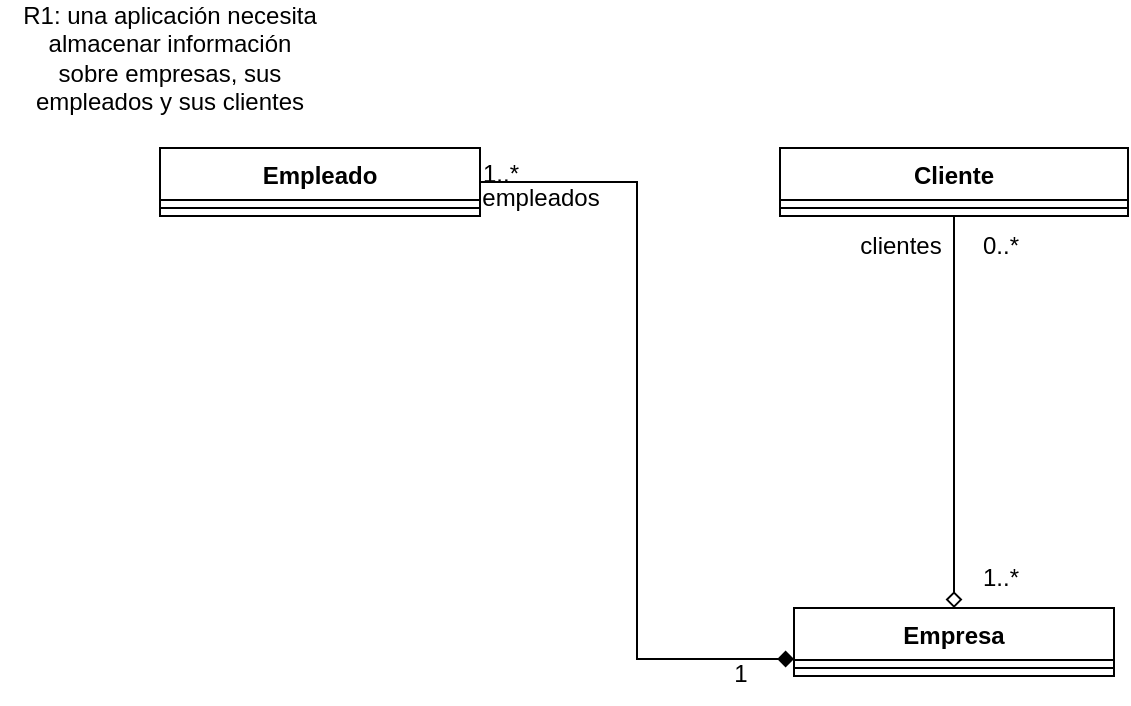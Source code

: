 <mxfile version="20.5.3" type="device" pages="4"><diagram id="t5cluPnBlm5j61Fl9h-2" name="R1"><mxGraphModel dx="898" dy="474" grid="1" gridSize="10" guides="1" tooltips="1" connect="1" arrows="1" fold="1" page="1" pageScale="1" pageWidth="827" pageHeight="1169" math="0" shadow="0"><root><mxCell id="0"/><mxCell id="1" parent="0"/><mxCell id="L_WEUfZqtKu5ZBI4XjZA-14" style="edgeStyle=orthogonalEdgeStyle;rounded=0;orthogonalLoop=1;jettySize=auto;html=1;endArrow=diamond;endFill=1;entryX=0;entryY=0.75;entryDx=0;entryDy=0;" edge="1" parent="1" source="L_WEUfZqtKu5ZBI4XjZA-1" target="L_WEUfZqtKu5ZBI4XjZA-9"><mxGeometry relative="1" as="geometry"><mxPoint x="427" y="359" as="targetPoint"/></mxGeometry></mxCell><mxCell id="L_WEUfZqtKu5ZBI4XjZA-1" value="Empleado" style="swimlane;fontStyle=1;align=center;verticalAlign=top;childLayout=stackLayout;horizontal=1;startSize=26;horizontalStack=0;resizeParent=1;resizeParentMax=0;resizeLast=0;collapsible=1;marginBottom=0;" vertex="1" parent="1"><mxGeometry x="110" y="90" width="160" height="34" as="geometry"/></mxCell><mxCell id="L_WEUfZqtKu5ZBI4XjZA-3" value="" style="line;strokeWidth=1;fillColor=none;align=left;verticalAlign=middle;spacingTop=-1;spacingLeft=3;spacingRight=3;rotatable=0;labelPosition=right;points=[];portConstraint=eastwest;strokeColor=inherit;" vertex="1" parent="L_WEUfZqtKu5ZBI4XjZA-1"><mxGeometry y="26" width="160" height="8" as="geometry"/></mxCell><mxCell id="L_WEUfZqtKu5ZBI4XjZA-13" style="edgeStyle=orthogonalEdgeStyle;rounded=0;orthogonalLoop=1;jettySize=auto;html=1;entryX=0.5;entryY=0;entryDx=0;entryDy=0;endArrow=diamond;endFill=0;" edge="1" parent="1" source="L_WEUfZqtKu5ZBI4XjZA-5" target="L_WEUfZqtKu5ZBI4XjZA-9"><mxGeometry relative="1" as="geometry"/></mxCell><mxCell id="L_WEUfZqtKu5ZBI4XjZA-5" value="Cliente" style="swimlane;fontStyle=1;align=center;verticalAlign=top;childLayout=stackLayout;horizontal=1;startSize=26;horizontalStack=0;resizeParent=1;resizeParentMax=0;resizeLast=0;collapsible=1;marginBottom=0;" vertex="1" parent="1"><mxGeometry x="420" y="90" width="174" height="34" as="geometry"/></mxCell><mxCell id="L_WEUfZqtKu5ZBI4XjZA-7" value="" style="line;strokeWidth=1;fillColor=none;align=left;verticalAlign=middle;spacingTop=-1;spacingLeft=3;spacingRight=3;rotatable=0;labelPosition=right;points=[];portConstraint=eastwest;strokeColor=inherit;" vertex="1" parent="L_WEUfZqtKu5ZBI4XjZA-5"><mxGeometry y="26" width="174" height="8" as="geometry"/></mxCell><mxCell id="L_WEUfZqtKu5ZBI4XjZA-9" value="Empresa" style="swimlane;fontStyle=1;align=center;verticalAlign=top;childLayout=stackLayout;horizontal=1;startSize=26;horizontalStack=0;resizeParent=1;resizeParentMax=0;resizeLast=0;collapsible=1;marginBottom=0;" vertex="1" parent="1"><mxGeometry x="427" y="320" width="160" height="34" as="geometry"/></mxCell><mxCell id="L_WEUfZqtKu5ZBI4XjZA-11" value="" style="line;strokeWidth=1;fillColor=none;align=left;verticalAlign=middle;spacingTop=-1;spacingLeft=3;spacingRight=3;rotatable=0;labelPosition=right;points=[];portConstraint=eastwest;strokeColor=inherit;" vertex="1" parent="L_WEUfZqtKu5ZBI4XjZA-9"><mxGeometry y="26" width="160" height="8" as="geometry"/></mxCell><mxCell id="L_WEUfZqtKu5ZBI4XjZA-15" value="0..*" style="text;html=1;align=center;verticalAlign=middle;resizable=0;points=[];autosize=1;strokeColor=none;fillColor=none;" vertex="1" parent="1"><mxGeometry x="510" y="124" width="40" height="30" as="geometry"/></mxCell><mxCell id="L_WEUfZqtKu5ZBI4XjZA-16" value="1..*" style="text;html=1;align=center;verticalAlign=middle;resizable=0;points=[];autosize=1;strokeColor=none;fillColor=none;" vertex="1" parent="1"><mxGeometry x="510" y="290" width="40" height="30" as="geometry"/></mxCell><mxCell id="L_WEUfZqtKu5ZBI4XjZA-17" value="1..*" style="text;html=1;align=center;verticalAlign=middle;resizable=0;points=[];autosize=1;strokeColor=none;fillColor=none;" vertex="1" parent="1"><mxGeometry x="260" y="88" width="40" height="30" as="geometry"/></mxCell><mxCell id="L_WEUfZqtKu5ZBI4XjZA-18" value="1" style="text;html=1;align=center;verticalAlign=middle;resizable=0;points=[];autosize=1;strokeColor=none;fillColor=none;" vertex="1" parent="1"><mxGeometry x="385" y="338" width="30" height="30" as="geometry"/></mxCell><mxCell id="L_WEUfZqtKu5ZBI4XjZA-19" value="empleados" style="text;html=1;align=center;verticalAlign=middle;resizable=0;points=[];autosize=1;strokeColor=none;fillColor=none;" vertex="1" parent="1"><mxGeometry x="260" y="100" width="80" height="30" as="geometry"/></mxCell><mxCell id="L_WEUfZqtKu5ZBI4XjZA-20" value="clientes" style="text;html=1;align=center;verticalAlign=middle;resizable=0;points=[];autosize=1;strokeColor=none;fillColor=none;" vertex="1" parent="1"><mxGeometry x="450" y="124" width="60" height="30" as="geometry"/></mxCell><mxCell id="A2zDpz0VAvA2hqYXGRoM-1" value="R1: una aplicación necesita&lt;br/&gt;almacenar información&lt;br/&gt;sobre empresas, sus&lt;br/&gt;empleados y sus clientes" style="text;html=1;strokeColor=none;fillColor=none;align=center;verticalAlign=middle;whiteSpace=wrap;rounded=0;" vertex="1" parent="1"><mxGeometry x="30" y="30" width="170" height="30" as="geometry"/></mxCell></root></mxGraphModel></diagram><diagram name="R2 R3" id="7oOdJFLWXfIj_18Elm23"><mxGraphModel dx="898" dy="474" grid="1" gridSize="10" guides="1" tooltips="1" connect="1" arrows="1" fold="1" page="1" pageScale="1" pageWidth="827" pageHeight="1169" math="0" shadow="0"><root><mxCell id="h-1d91LrhOlAJXCHu5V1-0"/><mxCell id="h-1d91LrhOlAJXCHu5V1-1" parent="h-1d91LrhOlAJXCHu5V1-0"/><mxCell id="h-1d91LrhOlAJXCHu5V1-2" style="edgeStyle=orthogonalEdgeStyle;rounded=0;orthogonalLoop=1;jettySize=auto;html=1;endArrow=diamond;endFill=1;entryX=0;entryY=0.5;entryDx=0;entryDy=0;" edge="1" parent="h-1d91LrhOlAJXCHu5V1-1" source="h-1d91LrhOlAJXCHu5V1-3" target="h-1d91LrhOlAJXCHu5V1-12"><mxGeometry relative="1" as="geometry"><mxPoint x="477" y="559" as="targetPoint"/></mxGeometry></mxCell><mxCell id="D9AlbwHzsl8uLEna0sPx-5" style="edgeStyle=orthogonalEdgeStyle;rounded=0;orthogonalLoop=1;jettySize=auto;html=1;entryX=0.451;entryY=0.989;entryDx=0;entryDy=0;entryPerimeter=0;endArrow=block;endFill=0;" edge="1" parent="h-1d91LrhOlAJXCHu5V1-1" source="h-1d91LrhOlAJXCHu5V1-3" target="D9AlbwHzsl8uLEna0sPx-2"><mxGeometry relative="1" as="geometry"/></mxCell><mxCell id="h-1d91LrhOlAJXCHu5V1-3" value="Empleado" style="swimlane;fontStyle=1;align=center;verticalAlign=top;childLayout=stackLayout;horizontal=1;startSize=26;horizontalStack=0;resizeParent=1;resizeParentMax=0;resizeLast=0;collapsible=1;marginBottom=0;" vertex="1" parent="h-1d91LrhOlAJXCHu5V1-1"><mxGeometry x="160" y="290" width="160" height="60" as="geometry"/></mxCell><mxCell id="h-1d91LrhOlAJXCHu5V1-4" value="- sueldoBruto: double" style="text;strokeColor=none;fillColor=none;align=left;verticalAlign=top;spacingLeft=4;spacingRight=4;overflow=hidden;rotatable=0;points=[[0,0.5],[1,0.5]];portConstraint=eastwest;" vertex="1" parent="h-1d91LrhOlAJXCHu5V1-3"><mxGeometry y="26" width="160" height="26" as="geometry"/></mxCell><mxCell id="h-1d91LrhOlAJXCHu5V1-5" value="" style="line;strokeWidth=1;fillColor=none;align=left;verticalAlign=middle;spacingTop=-1;spacingLeft=3;spacingRight=3;rotatable=0;labelPosition=right;points=[];portConstraint=eastwest;strokeColor=inherit;" vertex="1" parent="h-1d91LrhOlAJXCHu5V1-3"><mxGeometry y="52" width="160" height="8" as="geometry"/></mxCell><mxCell id="h-1d91LrhOlAJXCHu5V1-7" style="edgeStyle=orthogonalEdgeStyle;rounded=0;orthogonalLoop=1;jettySize=auto;html=1;entryX=0.5;entryY=0;entryDx=0;entryDy=0;endArrow=diamond;endFill=0;" edge="1" parent="h-1d91LrhOlAJXCHu5V1-1" source="h-1d91LrhOlAJXCHu5V1-8" target="h-1d91LrhOlAJXCHu5V1-12"><mxGeometry relative="1" as="geometry"/></mxCell><mxCell id="D9AlbwHzsl8uLEna0sPx-6" style="edgeStyle=orthogonalEdgeStyle;rounded=0;orthogonalLoop=1;jettySize=auto;html=1;entryX=0.51;entryY=0.989;entryDx=0;entryDy=0;entryPerimeter=0;endArrow=block;endFill=0;" edge="1" parent="h-1d91LrhOlAJXCHu5V1-1" source="h-1d91LrhOlAJXCHu5V1-8" target="D9AlbwHzsl8uLEna0sPx-2"><mxGeometry relative="1" as="geometry"/></mxCell><mxCell id="h-1d91LrhOlAJXCHu5V1-8" value="Cliente" style="swimlane;fontStyle=1;align=center;verticalAlign=top;childLayout=stackLayout;horizontal=1;startSize=26;horizontalStack=0;resizeParent=1;resizeParentMax=0;resizeLast=0;collapsible=1;marginBottom=0;" vertex="1" parent="h-1d91LrhOlAJXCHu5V1-1"><mxGeometry x="470" y="290" width="174" height="34" as="geometry"/></mxCell><mxCell id="h-1d91LrhOlAJXCHu5V1-10" value="" style="line;strokeWidth=1;fillColor=none;align=left;verticalAlign=middle;spacingTop=-1;spacingLeft=3;spacingRight=3;rotatable=0;labelPosition=right;points=[];portConstraint=eastwest;strokeColor=inherit;" vertex="1" parent="h-1d91LrhOlAJXCHu5V1-8"><mxGeometry y="26" width="174" height="8" as="geometry"/></mxCell><mxCell id="h-1d91LrhOlAJXCHu5V1-12" value="Empresa" style="swimlane;fontStyle=1;align=center;verticalAlign=top;childLayout=stackLayout;horizontal=1;startSize=26;horizontalStack=0;resizeParent=1;resizeParentMax=0;resizeLast=0;collapsible=1;marginBottom=0;" vertex="1" parent="h-1d91LrhOlAJXCHu5V1-1"><mxGeometry x="477" y="520" width="160" height="34" as="geometry"/></mxCell><mxCell id="h-1d91LrhOlAJXCHu5V1-14" value="" style="line;strokeWidth=1;fillColor=none;align=left;verticalAlign=middle;spacingTop=-1;spacingLeft=3;spacingRight=3;rotatable=0;labelPosition=right;points=[];portConstraint=eastwest;strokeColor=inherit;" vertex="1" parent="h-1d91LrhOlAJXCHu5V1-12"><mxGeometry y="26" width="160" height="8" as="geometry"/></mxCell><mxCell id="h-1d91LrhOlAJXCHu5V1-16" value="0..*" style="text;html=1;align=center;verticalAlign=middle;resizable=0;points=[];autosize=1;strokeColor=none;fillColor=none;" vertex="1" parent="h-1d91LrhOlAJXCHu5V1-1"><mxGeometry x="560" y="325" width="40" height="30" as="geometry"/></mxCell><mxCell id="h-1d91LrhOlAJXCHu5V1-17" value="1..*" style="text;html=1;align=center;verticalAlign=middle;resizable=0;points=[];autosize=1;strokeColor=none;fillColor=none;" vertex="1" parent="h-1d91LrhOlAJXCHu5V1-1"><mxGeometry x="560" y="490" width="40" height="30" as="geometry"/></mxCell><mxCell id="h-1d91LrhOlAJXCHu5V1-18" value="1..*" style="text;html=1;align=center;verticalAlign=middle;resizable=0;points=[];autosize=1;strokeColor=none;fillColor=none;" vertex="1" parent="h-1d91LrhOlAJXCHu5V1-1"><mxGeometry x="320" y="292" width="40" height="30" as="geometry"/></mxCell><mxCell id="h-1d91LrhOlAJXCHu5V1-19" value="1" style="text;html=1;align=center;verticalAlign=middle;resizable=0;points=[];autosize=1;strokeColor=none;fillColor=none;" vertex="1" parent="h-1d91LrhOlAJXCHu5V1-1"><mxGeometry x="435" y="535" width="30" height="30" as="geometry"/></mxCell><mxCell id="h-1d91LrhOlAJXCHu5V1-20" value="empleados" style="text;html=1;align=center;verticalAlign=middle;resizable=0;points=[];autosize=1;strokeColor=none;fillColor=none;" vertex="1" parent="h-1d91LrhOlAJXCHu5V1-1"><mxGeometry x="310" y="320" width="80" height="30" as="geometry"/></mxCell><mxCell id="h-1d91LrhOlAJXCHu5V1-21" value="clientes" style="text;html=1;align=center;verticalAlign=middle;resizable=0;points=[];autosize=1;strokeColor=none;fillColor=none;" vertex="1" parent="h-1d91LrhOlAJXCHu5V1-1"><mxGeometry x="500" y="322" width="60" height="30" as="geometry"/></mxCell><mxCell id="D9AlbwHzsl8uLEna0sPx-0" value="Persona" style="swimlane;fontStyle=1;align=center;verticalAlign=top;childLayout=stackLayout;horizontal=1;startSize=26;horizontalStack=0;resizeParent=1;resizeParentMax=0;resizeLast=0;collapsible=1;marginBottom=0;" vertex="1" parent="h-1d91LrhOlAJXCHu5V1-1"><mxGeometry x="310" y="130" width="174" height="86" as="geometry"/></mxCell><mxCell id="D9AlbwHzsl8uLEna0sPx-1" value="- nombres: String" style="text;strokeColor=none;fillColor=none;align=left;verticalAlign=top;spacingLeft=4;spacingRight=4;overflow=hidden;rotatable=0;points=[[0,0.5],[1,0.5]];portConstraint=eastwest;" vertex="1" parent="D9AlbwHzsl8uLEna0sPx-0"><mxGeometry y="26" width="174" height="26" as="geometry"/></mxCell><mxCell id="D9AlbwHzsl8uLEna0sPx-4" value="- edad: int" style="text;strokeColor=none;fillColor=none;align=left;verticalAlign=top;spacingLeft=4;spacingRight=4;overflow=hidden;rotatable=0;points=[[0,0.5],[1,0.5]];portConstraint=eastwest;" vertex="1" parent="D9AlbwHzsl8uLEna0sPx-0"><mxGeometry y="52" width="174" height="26" as="geometry"/></mxCell><mxCell id="D9AlbwHzsl8uLEna0sPx-2" value="" style="line;strokeWidth=1;fillColor=none;align=left;verticalAlign=middle;spacingTop=-1;spacingLeft=3;spacingRight=3;rotatable=0;labelPosition=right;points=[];portConstraint=eastwest;strokeColor=inherit;" vertex="1" parent="D9AlbwHzsl8uLEna0sPx-0"><mxGeometry y="78" width="174" height="8" as="geometry"/></mxCell><mxCell id="cVD5ZEuH5vF8RC5KRi1M-0" value="&lt;div style=&quot;text-align: justify;&quot;&gt;&lt;span style=&quot;background-color: initial;&quot;&gt;R2: empleados y clientes se caracterizan&lt;/span&gt;&lt;/div&gt;&lt;div style=&quot;text-align: justify;&quot;&gt;&lt;span style=&quot;background-color: initial;&quot;&gt;&amp;nbsp;por su nombre &lt;/span&gt;&lt;span style=&quot;background-color: initial;&quot;&gt;y edad&lt;/span&gt;&lt;/div&gt;&lt;div style=&quot;text-align: justify;&quot;&gt;&lt;br&gt;&lt;/div&gt;&lt;div style=&quot;text-align: justify;&quot;&gt;&lt;br&gt;&lt;/div&gt;&lt;div style=&quot;text-align: justify;&quot;&gt;&lt;span style=&quot;background-color: initial;&quot;&gt;R3: los empleados tienen&lt;/span&gt;&lt;/div&gt;&lt;div style=&quot;text-align: justify;&quot;&gt;&lt;span style=&quot;background-color: initial;&quot;&gt;un sueldo bruto&lt;/span&gt;&lt;/div&gt;" style="text;html=1;align=center;verticalAlign=middle;resizable=0;points=[];autosize=1;strokeColor=none;fillColor=none;" vertex="1" parent="h-1d91LrhOlAJXCHu5V1-1"><mxGeometry x="30" y="90" width="240" height="100" as="geometry"/></mxCell></root></mxGraphModel></diagram><diagram name="R4" id="Sr4aMM4eLdXKQzmvsHSt"><mxGraphModel dx="898" dy="474" grid="1" gridSize="10" guides="1" tooltips="1" connect="1" arrows="1" fold="1" page="1" pageScale="1" pageWidth="827" pageHeight="1169" math="0" shadow="0"><root><mxCell id="KOerYk8oaX-tLLwK0LRG-0"/><mxCell id="KOerYk8oaX-tLLwK0LRG-1" parent="KOerYk8oaX-tLLwK0LRG-0"/><mxCell id="KOerYk8oaX-tLLwK0LRG-2" style="edgeStyle=orthogonalEdgeStyle;rounded=0;orthogonalLoop=1;jettySize=auto;html=1;endArrow=diamond;endFill=1;entryX=0;entryY=0.5;entryDx=0;entryDy=0;" edge="1" parent="KOerYk8oaX-tLLwK0LRG-1" source="KOerYk8oaX-tLLwK0LRG-4" target="KOerYk8oaX-tLLwK0LRG-11"><mxGeometry relative="1" as="geometry"><mxPoint x="477" y="559" as="targetPoint"/></mxGeometry></mxCell><mxCell id="KOerYk8oaX-tLLwK0LRG-3" style="edgeStyle=orthogonalEdgeStyle;rounded=0;orthogonalLoop=1;jettySize=auto;html=1;entryX=0.451;entryY=0.989;entryDx=0;entryDy=0;entryPerimeter=0;endArrow=block;endFill=0;" edge="1" parent="KOerYk8oaX-tLLwK0LRG-1" source="KOerYk8oaX-tLLwK0LRG-4" target="KOerYk8oaX-tLLwK0LRG-22"><mxGeometry relative="1" as="geometry"/></mxCell><mxCell id="KOerYk8oaX-tLLwK0LRG-4" value="Empleado" style="swimlane;fontStyle=1;align=center;verticalAlign=top;childLayout=stackLayout;horizontal=1;startSize=26;horizontalStack=0;resizeParent=1;resizeParentMax=0;resizeLast=0;collapsible=1;marginBottom=0;" vertex="1" parent="KOerYk8oaX-tLLwK0LRG-1"><mxGeometry x="160" y="290" width="160" height="60" as="geometry"/></mxCell><mxCell id="KOerYk8oaX-tLLwK0LRG-5" value="- sueldoBruto: double" style="text;strokeColor=none;fillColor=none;align=left;verticalAlign=top;spacingLeft=4;spacingRight=4;overflow=hidden;rotatable=0;points=[[0,0.5],[1,0.5]];portConstraint=eastwest;" vertex="1" parent="KOerYk8oaX-tLLwK0LRG-4"><mxGeometry y="26" width="160" height="26" as="geometry"/></mxCell><mxCell id="KOerYk8oaX-tLLwK0LRG-6" value="" style="line;strokeWidth=1;fillColor=none;align=left;verticalAlign=middle;spacingTop=-1;spacingLeft=3;spacingRight=3;rotatable=0;labelPosition=right;points=[];portConstraint=eastwest;strokeColor=inherit;" vertex="1" parent="KOerYk8oaX-tLLwK0LRG-4"><mxGeometry y="52" width="160" height="8" as="geometry"/></mxCell><mxCell id="KOerYk8oaX-tLLwK0LRG-7" style="edgeStyle=orthogonalEdgeStyle;rounded=0;orthogonalLoop=1;jettySize=auto;html=1;entryX=0.5;entryY=0;entryDx=0;entryDy=0;endArrow=diamond;endFill=0;" edge="1" parent="KOerYk8oaX-tLLwK0LRG-1" source="KOerYk8oaX-tLLwK0LRG-9" target="KOerYk8oaX-tLLwK0LRG-11"><mxGeometry relative="1" as="geometry"/></mxCell><mxCell id="KOerYk8oaX-tLLwK0LRG-8" style="edgeStyle=orthogonalEdgeStyle;rounded=0;orthogonalLoop=1;jettySize=auto;html=1;entryX=0.51;entryY=0.989;entryDx=0;entryDy=0;entryPerimeter=0;endArrow=block;endFill=0;" edge="1" parent="KOerYk8oaX-tLLwK0LRG-1" source="KOerYk8oaX-tLLwK0LRG-9" target="KOerYk8oaX-tLLwK0LRG-22"><mxGeometry relative="1" as="geometry"/></mxCell><mxCell id="KOerYk8oaX-tLLwK0LRG-9" value="Cliente" style="swimlane;fontStyle=1;align=center;verticalAlign=top;childLayout=stackLayout;horizontal=1;startSize=26;horizontalStack=0;resizeParent=1;resizeParentMax=0;resizeLast=0;collapsible=1;marginBottom=0;" vertex="1" parent="KOerYk8oaX-tLLwK0LRG-1"><mxGeometry x="470" y="290" width="174" height="34" as="geometry"/></mxCell><mxCell id="KOerYk8oaX-tLLwK0LRG-10" value="" style="line;strokeWidth=1;fillColor=none;align=left;verticalAlign=middle;spacingTop=-1;spacingLeft=3;spacingRight=3;rotatable=0;labelPosition=right;points=[];portConstraint=eastwest;strokeColor=inherit;" vertex="1" parent="KOerYk8oaX-tLLwK0LRG-9"><mxGeometry y="26" width="174" height="8" as="geometry"/></mxCell><mxCell id="KOerYk8oaX-tLLwK0LRG-11" value="Empresa" style="swimlane;fontStyle=1;align=center;verticalAlign=top;childLayout=stackLayout;horizontal=1;startSize=26;horizontalStack=0;resizeParent=1;resizeParentMax=0;resizeLast=0;collapsible=1;marginBottom=0;" vertex="1" parent="KOerYk8oaX-tLLwK0LRG-1"><mxGeometry x="477" y="520" width="160" height="34" as="geometry"/></mxCell><mxCell id="KOerYk8oaX-tLLwK0LRG-12" value="" style="line;strokeWidth=1;fillColor=none;align=left;verticalAlign=middle;spacingTop=-1;spacingLeft=3;spacingRight=3;rotatable=0;labelPosition=right;points=[];portConstraint=eastwest;strokeColor=inherit;" vertex="1" parent="KOerYk8oaX-tLLwK0LRG-11"><mxGeometry y="26" width="160" height="8" as="geometry"/></mxCell><mxCell id="KOerYk8oaX-tLLwK0LRG-13" value="0..*" style="text;html=1;align=center;verticalAlign=middle;resizable=0;points=[];autosize=1;strokeColor=none;fillColor=none;" vertex="1" parent="KOerYk8oaX-tLLwK0LRG-1"><mxGeometry x="560" y="325" width="40" height="30" as="geometry"/></mxCell><mxCell id="KOerYk8oaX-tLLwK0LRG-14" value="1..*" style="text;html=1;align=center;verticalAlign=middle;resizable=0;points=[];autosize=1;strokeColor=none;fillColor=none;" vertex="1" parent="KOerYk8oaX-tLLwK0LRG-1"><mxGeometry x="560" y="490" width="40" height="30" as="geometry"/></mxCell><mxCell id="KOerYk8oaX-tLLwK0LRG-15" value="1..*" style="text;html=1;align=center;verticalAlign=middle;resizable=0;points=[];autosize=1;strokeColor=none;fillColor=none;" vertex="1" parent="KOerYk8oaX-tLLwK0LRG-1"><mxGeometry x="320" y="292" width="40" height="30" as="geometry"/></mxCell><mxCell id="KOerYk8oaX-tLLwK0LRG-16" value="1" style="text;html=1;align=center;verticalAlign=middle;resizable=0;points=[];autosize=1;strokeColor=none;fillColor=none;" vertex="1" parent="KOerYk8oaX-tLLwK0LRG-1"><mxGeometry x="435" y="535" width="30" height="30" as="geometry"/></mxCell><mxCell id="KOerYk8oaX-tLLwK0LRG-17" value="empleados" style="text;html=1;align=center;verticalAlign=middle;resizable=0;points=[];autosize=1;strokeColor=none;fillColor=none;" vertex="1" parent="KOerYk8oaX-tLLwK0LRG-1"><mxGeometry x="310" y="320" width="80" height="30" as="geometry"/></mxCell><mxCell id="KOerYk8oaX-tLLwK0LRG-18" value="clientes" style="text;html=1;align=center;verticalAlign=middle;resizable=0;points=[];autosize=1;strokeColor=none;fillColor=none;" vertex="1" parent="KOerYk8oaX-tLLwK0LRG-1"><mxGeometry x="500" y="322" width="60" height="30" as="geometry"/></mxCell><mxCell id="KOerYk8oaX-tLLwK0LRG-19" value="Persona" style="swimlane;fontStyle=1;align=center;verticalAlign=top;childLayout=stackLayout;horizontal=1;startSize=26;horizontalStack=0;resizeParent=1;resizeParentMax=0;resizeLast=0;collapsible=1;marginBottom=0;" vertex="1" parent="KOerYk8oaX-tLLwK0LRG-1"><mxGeometry x="310" y="130" width="174" height="86" as="geometry"/></mxCell><mxCell id="KOerYk8oaX-tLLwK0LRG-20" value="- nombres: String" style="text;strokeColor=none;fillColor=none;align=left;verticalAlign=top;spacingLeft=4;spacingRight=4;overflow=hidden;rotatable=0;points=[[0,0.5],[1,0.5]];portConstraint=eastwest;" vertex="1" parent="KOerYk8oaX-tLLwK0LRG-19"><mxGeometry y="26" width="174" height="26" as="geometry"/></mxCell><mxCell id="KOerYk8oaX-tLLwK0LRG-21" value="- edad: int" style="text;strokeColor=none;fillColor=none;align=left;verticalAlign=top;spacingLeft=4;spacingRight=4;overflow=hidden;rotatable=0;points=[[0,0.5],[1,0.5]];portConstraint=eastwest;" vertex="1" parent="KOerYk8oaX-tLLwK0LRG-19"><mxGeometry y="52" width="174" height="26" as="geometry"/></mxCell><mxCell id="KOerYk8oaX-tLLwK0LRG-22" value="" style="line;strokeWidth=1;fillColor=none;align=left;verticalAlign=middle;spacingTop=-1;spacingLeft=3;spacingRight=3;rotatable=0;labelPosition=right;points=[];portConstraint=eastwest;strokeColor=inherit;" vertex="1" parent="KOerYk8oaX-tLLwK0LRG-19"><mxGeometry y="78" width="174" height="8" as="geometry"/></mxCell><mxCell id="KOerYk8oaX-tLLwK0LRG-23" value="&lt;div style=&quot;text-align: justify;&quot;&gt;R4: los empleados que son&lt;br&gt;directivos tienen&amp;nbsp;&lt;span style=&quot;background-color: initial;&quot;&gt;una&amp;nbsp;&lt;/span&gt;&lt;span style=&quot;background-color: initial;&quot;&gt;categoría&amp;nbsp;&lt;/span&gt;&lt;/div&gt;&lt;div style=&quot;text-align: justify;&quot;&gt;&lt;span style=&quot;background-color: initial;&quot;&gt;y un conjunto de&amp;nbsp;&lt;/span&gt;&lt;span style=&quot;background-color: initial;&quot;&gt;empleados&amp;nbsp;&lt;/span&gt;&lt;/div&gt;&lt;div style=&quot;text-align: justify;&quot;&gt;&lt;span style=&quot;background-color: initial;&quot;&gt;subordinados&amp;nbsp;&lt;/span&gt;&lt;/div&gt;" style="text;html=1;align=center;verticalAlign=middle;resizable=0;points=[];autosize=1;strokeColor=none;fillColor=none;" vertex="1" parent="KOerYk8oaX-tLLwK0LRG-1"><mxGeometry x="20" y="80" width="190" height="70" as="geometry"/></mxCell><mxCell id="dwlngY9ZnP5sfJVlByjN-3" style="edgeStyle=orthogonalEdgeStyle;rounded=0;orthogonalLoop=1;jettySize=auto;html=1;entryX=0.5;entryY=1;entryDx=0;entryDy=0;endArrow=block;endFill=0;" edge="1" parent="KOerYk8oaX-tLLwK0LRG-1" source="dwlngY9ZnP5sfJVlByjN-0" target="KOerYk8oaX-tLLwK0LRG-4"><mxGeometry relative="1" as="geometry"/></mxCell><mxCell id="dwlngY9ZnP5sfJVlByjN-0" value="Directivo" style="swimlane;fontStyle=1;align=center;verticalAlign=top;childLayout=stackLayout;horizontal=1;startSize=26;horizontalStack=0;resizeParent=1;resizeParentMax=0;resizeLast=0;collapsible=1;marginBottom=0;" vertex="1" parent="KOerYk8oaX-tLLwK0LRG-1"><mxGeometry x="160" y="430" width="160" height="60" as="geometry"/></mxCell><mxCell id="dwlngY9ZnP5sfJVlByjN-1" value="- categoria: String" style="text;strokeColor=none;fillColor=none;align=left;verticalAlign=top;spacingLeft=4;spacingRight=4;overflow=hidden;rotatable=0;points=[[0,0.5],[1,0.5]];portConstraint=eastwest;" vertex="1" parent="dwlngY9ZnP5sfJVlByjN-0"><mxGeometry y="26" width="160" height="26" as="geometry"/></mxCell><mxCell id="dwlngY9ZnP5sfJVlByjN-2" value="" style="line;strokeWidth=1;fillColor=none;align=left;verticalAlign=middle;spacingTop=-1;spacingLeft=3;spacingRight=3;rotatable=0;labelPosition=right;points=[];portConstraint=eastwest;strokeColor=inherit;" vertex="1" parent="dwlngY9ZnP5sfJVlByjN-0"><mxGeometry y="52" width="160" height="8" as="geometry"/></mxCell><mxCell id="7neHMzvtP7EhkMni33HX-0" style="edgeStyle=orthogonalEdgeStyle;rounded=0;orthogonalLoop=1;jettySize=auto;html=1;entryX=0.006;entryY=0.066;entryDx=0;entryDy=0;entryPerimeter=0;endArrow=open;endFill=0;" edge="1" parent="KOerYk8oaX-tLLwK0LRG-1" source="dwlngY9ZnP5sfJVlByjN-1" target="KOerYk8oaX-tLLwK0LRG-5"><mxGeometry relative="1" as="geometry"><Array as="points"><mxPoint x="80" y="469"/><mxPoint x="80" y="318"/></Array></mxGeometry></mxCell><mxCell id="7neHMzvtP7EhkMni33HX-1" value="subordinados" style="text;html=1;align=center;verticalAlign=middle;resizable=0;points=[];autosize=1;strokeColor=none;fillColor=none;" vertex="1" parent="KOerYk8oaX-tLLwK0LRG-1"><mxGeometry x="65" y="290" width="100" height="30" as="geometry"/></mxCell><mxCell id="7neHMzvtP7EhkMni33HX-2" value="0..*" style="text;html=1;align=center;verticalAlign=middle;resizable=0;points=[];autosize=1;strokeColor=none;fillColor=none;" vertex="1" parent="KOerYk8oaX-tLLwK0LRG-1"><mxGeometry x="125" y="320" width="40" height="30" as="geometry"/></mxCell><mxCell id="7neHMzvtP7EhkMni33HX-3" value="0..*" style="text;html=1;align=center;verticalAlign=middle;resizable=0;points=[];autosize=1;strokeColor=none;fillColor=none;" vertex="1" parent="KOerYk8oaX-tLLwK0LRG-1"><mxGeometry x="125" y="440" width="40" height="30" as="geometry"/></mxCell></root></mxGraphModel></diagram><diagram name="R5 R6" id="Q0ERNdc3pYIoOiDzMi4g"><mxGraphModel dx="898" dy="474" grid="1" gridSize="10" guides="1" tooltips="1" connect="1" arrows="1" fold="1" page="1" pageScale="1" pageWidth="827" pageHeight="1169" math="0" shadow="0"><root><mxCell id="LeOUHtOhDqW4kwaBwwGe-0"/><mxCell id="LeOUHtOhDqW4kwaBwwGe-1" parent="LeOUHtOhDqW4kwaBwwGe-0"/><mxCell id="LeOUHtOhDqW4kwaBwwGe-2" style="edgeStyle=orthogonalEdgeStyle;rounded=0;orthogonalLoop=1;jettySize=auto;html=1;endArrow=diamond;endFill=1;entryX=0;entryY=0.5;entryDx=0;entryDy=0;" edge="1" parent="LeOUHtOhDqW4kwaBwwGe-1" source="LeOUHtOhDqW4kwaBwwGe-4" target="LeOUHtOhDqW4kwaBwwGe-11"><mxGeometry relative="1" as="geometry"><mxPoint x="477" y="559" as="targetPoint"/></mxGeometry></mxCell><mxCell id="LeOUHtOhDqW4kwaBwwGe-3" style="edgeStyle=orthogonalEdgeStyle;rounded=0;orthogonalLoop=1;jettySize=auto;html=1;entryX=0.439;entryY=0.99;entryDx=0;entryDy=0;entryPerimeter=0;endArrow=block;endFill=0;" edge="1" parent="LeOUHtOhDqW4kwaBwwGe-1" source="LeOUHtOhDqW4kwaBwwGe-4" target="jPHg4550nlelTKZan0Ga-0"><mxGeometry relative="1" as="geometry"/></mxCell><mxCell id="LeOUHtOhDqW4kwaBwwGe-4" value="Empleado" style="swimlane;fontStyle=1;align=center;verticalAlign=top;childLayout=stackLayout;horizontal=1;startSize=26;horizontalStack=0;resizeParent=1;resizeParentMax=0;resizeLast=0;collapsible=1;marginBottom=0;" vertex="1" parent="LeOUHtOhDqW4kwaBwwGe-1"><mxGeometry x="160" y="290" width="180" height="86" as="geometry"/></mxCell><mxCell id="LeOUHtOhDqW4kwaBwwGe-5" value="- sueldoBruto: double" style="text;strokeColor=none;fillColor=none;align=left;verticalAlign=top;spacingLeft=4;spacingRight=4;overflow=hidden;rotatable=0;points=[[0,0.5],[1,0.5]];portConstraint=eastwest;" vertex="1" parent="LeOUHtOhDqW4kwaBwwGe-4"><mxGeometry y="26" width="180" height="26" as="geometry"/></mxCell><mxCell id="LeOUHtOhDqW4kwaBwwGe-6" value="" style="line;strokeWidth=1;fillColor=none;align=left;verticalAlign=middle;spacingTop=-1;spacingLeft=3;spacingRight=3;rotatable=0;labelPosition=right;points=[];portConstraint=eastwest;strokeColor=inherit;" vertex="1" parent="LeOUHtOhDqW4kwaBwwGe-4"><mxGeometry y="52" width="180" height="8" as="geometry"/></mxCell><mxCell id="jPHg4550nlelTKZan0Ga-1" value="- calcularSalarioNeto(): double" style="text;strokeColor=none;fillColor=none;align=left;verticalAlign=top;spacingLeft=4;spacingRight=4;overflow=hidden;rotatable=0;points=[[0,0.5],[1,0.5]];portConstraint=eastwest;" vertex="1" parent="LeOUHtOhDqW4kwaBwwGe-4"><mxGeometry y="60" width="180" height="26" as="geometry"/></mxCell><mxCell id="LeOUHtOhDqW4kwaBwwGe-7" style="edgeStyle=orthogonalEdgeStyle;rounded=0;orthogonalLoop=1;jettySize=auto;html=1;entryX=0.5;entryY=0;entryDx=0;entryDy=0;endArrow=diamond;endFill=0;" edge="1" parent="LeOUHtOhDqW4kwaBwwGe-1" source="LeOUHtOhDqW4kwaBwwGe-9" target="LeOUHtOhDqW4kwaBwwGe-11"><mxGeometry relative="1" as="geometry"/></mxCell><mxCell id="LeOUHtOhDqW4kwaBwwGe-8" style="edgeStyle=orthogonalEdgeStyle;rounded=0;orthogonalLoop=1;jettySize=auto;html=1;endArrow=block;endFill=0;exitX=0.5;exitY=0;exitDx=0;exitDy=0;" edge="1" parent="LeOUHtOhDqW4kwaBwwGe-1" source="LeOUHtOhDqW4kwaBwwGe-9"><mxGeometry relative="1" as="geometry"><mxPoint x="410" y="200" as="targetPoint"/></mxGeometry></mxCell><mxCell id="LeOUHtOhDqW4kwaBwwGe-9" value="Cliente" style="swimlane;fontStyle=1;align=center;verticalAlign=top;childLayout=stackLayout;horizontal=1;startSize=26;horizontalStack=0;resizeParent=1;resizeParentMax=0;resizeLast=0;collapsible=1;marginBottom=0;" vertex="1" parent="LeOUHtOhDqW4kwaBwwGe-1"><mxGeometry x="477" y="290" width="174" height="34" as="geometry"/></mxCell><mxCell id="LeOUHtOhDqW4kwaBwwGe-10" value="" style="line;strokeWidth=1;fillColor=none;align=left;verticalAlign=middle;spacingTop=-1;spacingLeft=3;spacingRight=3;rotatable=0;labelPosition=right;points=[];portConstraint=eastwest;strokeColor=inherit;" vertex="1" parent="LeOUHtOhDqW4kwaBwwGe-9"><mxGeometry y="26" width="174" height="8" as="geometry"/></mxCell><mxCell id="LeOUHtOhDqW4kwaBwwGe-11" value="Empresa" style="swimlane;fontStyle=1;align=center;verticalAlign=top;childLayout=stackLayout;horizontal=1;startSize=26;horizontalStack=0;resizeParent=1;resizeParentMax=0;resizeLast=0;collapsible=1;marginBottom=0;" vertex="1" parent="LeOUHtOhDqW4kwaBwwGe-1"><mxGeometry x="484" y="430" width="160" height="60" as="geometry"/></mxCell><mxCell id="jPHg4550nlelTKZan0Ga-2" value="- nombre: String" style="text;strokeColor=none;fillColor=none;align=left;verticalAlign=top;spacingLeft=4;spacingRight=4;overflow=hidden;rotatable=0;points=[[0,0.5],[1,0.5]];portConstraint=eastwest;" vertex="1" parent="LeOUHtOhDqW4kwaBwwGe-11"><mxGeometry y="26" width="160" height="26" as="geometry"/></mxCell><mxCell id="LeOUHtOhDqW4kwaBwwGe-12" value="" style="line;strokeWidth=1;fillColor=none;align=left;verticalAlign=middle;spacingTop=-1;spacingLeft=3;spacingRight=3;rotatable=0;labelPosition=right;points=[];portConstraint=eastwest;strokeColor=inherit;" vertex="1" parent="LeOUHtOhDqW4kwaBwwGe-11"><mxGeometry y="52" width="160" height="8" as="geometry"/></mxCell><mxCell id="LeOUHtOhDqW4kwaBwwGe-13" value="0..*" style="text;html=1;align=center;verticalAlign=middle;resizable=0;points=[];autosize=1;strokeColor=none;fillColor=none;" vertex="1" parent="LeOUHtOhDqW4kwaBwwGe-1"><mxGeometry x="560" y="325" width="40" height="30" as="geometry"/></mxCell><mxCell id="LeOUHtOhDqW4kwaBwwGe-14" value="1..*" style="text;html=1;align=center;verticalAlign=middle;resizable=0;points=[];autosize=1;strokeColor=none;fillColor=none;" vertex="1" parent="LeOUHtOhDqW4kwaBwwGe-1"><mxGeometry x="560" y="390" width="40" height="30" as="geometry"/></mxCell><mxCell id="LeOUHtOhDqW4kwaBwwGe-15" value="1..*" style="text;html=1;align=center;verticalAlign=middle;resizable=0;points=[];autosize=1;strokeColor=none;fillColor=none;" vertex="1" parent="LeOUHtOhDqW4kwaBwwGe-1"><mxGeometry x="334" y="310" width="40" height="30" as="geometry"/></mxCell><mxCell id="LeOUHtOhDqW4kwaBwwGe-16" value="1" style="text;html=1;align=center;verticalAlign=middle;resizable=0;points=[];autosize=1;strokeColor=none;fillColor=none;" vertex="1" parent="LeOUHtOhDqW4kwaBwwGe-1"><mxGeometry x="454" y="420" width="30" height="30" as="geometry"/></mxCell><mxCell id="LeOUHtOhDqW4kwaBwwGe-17" value="empleados" style="text;html=1;align=center;verticalAlign=middle;resizable=0;points=[];autosize=1;strokeColor=none;fillColor=none;" vertex="1" parent="LeOUHtOhDqW4kwaBwwGe-1"><mxGeometry x="334" y="325" width="80" height="30" as="geometry"/></mxCell><mxCell id="LeOUHtOhDqW4kwaBwwGe-18" value="clientes" style="text;html=1;align=center;verticalAlign=middle;resizable=0;points=[];autosize=1;strokeColor=none;fillColor=none;" vertex="1" parent="LeOUHtOhDqW4kwaBwwGe-1"><mxGeometry x="500" y="322" width="60" height="30" as="geometry"/></mxCell><mxCell id="LeOUHtOhDqW4kwaBwwGe-19" value="Persona" style="swimlane;fontStyle=1;align=center;verticalAlign=top;childLayout=stackLayout;horizontal=1;startSize=26;horizontalStack=0;resizeParent=1;resizeParentMax=0;resizeLast=0;collapsible=1;marginBottom=0;" vertex="1" parent="LeOUHtOhDqW4kwaBwwGe-1"><mxGeometry x="310" y="90" width="174" height="112" as="geometry"/></mxCell><mxCell id="LeOUHtOhDqW4kwaBwwGe-20" value="- nombres: String" style="text;strokeColor=none;fillColor=none;align=left;verticalAlign=top;spacingLeft=4;spacingRight=4;overflow=hidden;rotatable=0;points=[[0,0.5],[1,0.5]];portConstraint=eastwest;" vertex="1" parent="LeOUHtOhDqW4kwaBwwGe-19"><mxGeometry y="26" width="174" height="26" as="geometry"/></mxCell><mxCell id="LeOUHtOhDqW4kwaBwwGe-21" value="- edad: int" style="text;strokeColor=none;fillColor=none;align=left;verticalAlign=top;spacingLeft=4;spacingRight=4;overflow=hidden;rotatable=0;points=[[0,0.5],[1,0.5]];portConstraint=eastwest;" vertex="1" parent="LeOUHtOhDqW4kwaBwwGe-19"><mxGeometry y="52" width="174" height="26" as="geometry"/></mxCell><mxCell id="LeOUHtOhDqW4kwaBwwGe-22" value="" style="line;strokeWidth=1;fillColor=none;align=left;verticalAlign=middle;spacingTop=-1;spacingLeft=3;spacingRight=3;rotatable=0;labelPosition=right;points=[];portConstraint=eastwest;strokeColor=inherit;" vertex="1" parent="LeOUHtOhDqW4kwaBwwGe-19"><mxGeometry y="78" width="174" height="8" as="geometry"/></mxCell><mxCell id="jPHg4550nlelTKZan0Ga-0" value="+ mostrar(): void" style="text;strokeColor=none;fillColor=none;align=left;verticalAlign=top;spacingLeft=4;spacingRight=4;overflow=hidden;rotatable=0;points=[[0,0.5],[1,0.5]];portConstraint=eastwest;" vertex="1" parent="LeOUHtOhDqW4kwaBwwGe-19"><mxGeometry y="86" width="174" height="26" as="geometry"/></mxCell><mxCell id="LeOUHtOhDqW4kwaBwwGe-23" value="&lt;div style=&quot;text-align: justify;&quot;&gt;R5: teléfono de clientes&amp;nbsp;&lt;/div&gt;&lt;div style=&quot;text-align: justify;&quot;&gt;R6: mostrar datos de&lt;br/&gt;empleados y clientes&lt;br&gt;&lt;/div&gt;" style="text;html=1;align=center;verticalAlign=middle;resizable=0;points=[];autosize=1;strokeColor=none;fillColor=none;" vertex="1" parent="LeOUHtOhDqW4kwaBwwGe-1"><mxGeometry x="20" y="110" width="150" height="60" as="geometry"/></mxCell><mxCell id="LeOUHtOhDqW4kwaBwwGe-24" style="edgeStyle=orthogonalEdgeStyle;rounded=0;orthogonalLoop=1;jettySize=auto;html=1;entryX=0.5;entryY=1;entryDx=0;entryDy=0;endArrow=block;endFill=0;" edge="1" parent="LeOUHtOhDqW4kwaBwwGe-1" source="LeOUHtOhDqW4kwaBwwGe-25" target="LeOUHtOhDqW4kwaBwwGe-4"><mxGeometry relative="1" as="geometry"/></mxCell><mxCell id="LeOUHtOhDqW4kwaBwwGe-25" value="Directivo" style="swimlane;fontStyle=1;align=center;verticalAlign=top;childLayout=stackLayout;horizontal=1;startSize=26;horizontalStack=0;resizeParent=1;resizeParentMax=0;resizeLast=0;collapsible=1;marginBottom=0;" vertex="1" parent="LeOUHtOhDqW4kwaBwwGe-1"><mxGeometry x="170" y="430" width="160" height="60" as="geometry"/></mxCell><mxCell id="LeOUHtOhDqW4kwaBwwGe-26" value="- categoria: String" style="text;strokeColor=none;fillColor=none;align=left;verticalAlign=top;spacingLeft=4;spacingRight=4;overflow=hidden;rotatable=0;points=[[0,0.5],[1,0.5]];portConstraint=eastwest;" vertex="1" parent="LeOUHtOhDqW4kwaBwwGe-25"><mxGeometry y="26" width="160" height="26" as="geometry"/></mxCell><mxCell id="LeOUHtOhDqW4kwaBwwGe-27" value="" style="line;strokeWidth=1;fillColor=none;align=left;verticalAlign=middle;spacingTop=-1;spacingLeft=3;spacingRight=3;rotatable=0;labelPosition=right;points=[];portConstraint=eastwest;strokeColor=inherit;" vertex="1" parent="LeOUHtOhDqW4kwaBwwGe-25"><mxGeometry y="52" width="160" height="8" as="geometry"/></mxCell><mxCell id="LeOUHtOhDqW4kwaBwwGe-28" style="edgeStyle=orthogonalEdgeStyle;rounded=0;orthogonalLoop=1;jettySize=auto;html=1;entryX=0.006;entryY=0.066;entryDx=0;entryDy=0;entryPerimeter=0;endArrow=open;endFill=0;" edge="1" parent="LeOUHtOhDqW4kwaBwwGe-1" source="LeOUHtOhDqW4kwaBwwGe-26" target="LeOUHtOhDqW4kwaBwwGe-5"><mxGeometry relative="1" as="geometry"><Array as="points"><mxPoint x="80" y="469"/><mxPoint x="80" y="318"/></Array></mxGeometry></mxCell><mxCell id="LeOUHtOhDqW4kwaBwwGe-29" value="subordinados" style="text;html=1;align=center;verticalAlign=middle;resizable=0;points=[];autosize=1;strokeColor=none;fillColor=none;" vertex="1" parent="LeOUHtOhDqW4kwaBwwGe-1"><mxGeometry x="65" y="290" width="100" height="30" as="geometry"/></mxCell><mxCell id="LeOUHtOhDqW4kwaBwwGe-30" value="0..*" style="text;html=1;align=center;verticalAlign=middle;resizable=0;points=[];autosize=1;strokeColor=none;fillColor=none;" vertex="1" parent="LeOUHtOhDqW4kwaBwwGe-1"><mxGeometry x="125" y="320" width="40" height="30" as="geometry"/></mxCell><mxCell id="LeOUHtOhDqW4kwaBwwGe-31" value="0..*" style="text;html=1;align=center;verticalAlign=middle;resizable=0;points=[];autosize=1;strokeColor=none;fillColor=none;" vertex="1" parent="LeOUHtOhDqW4kwaBwwGe-1"><mxGeometry x="125" y="440" width="40" height="30" as="geometry"/></mxCell></root></mxGraphModel></diagram></mxfile>